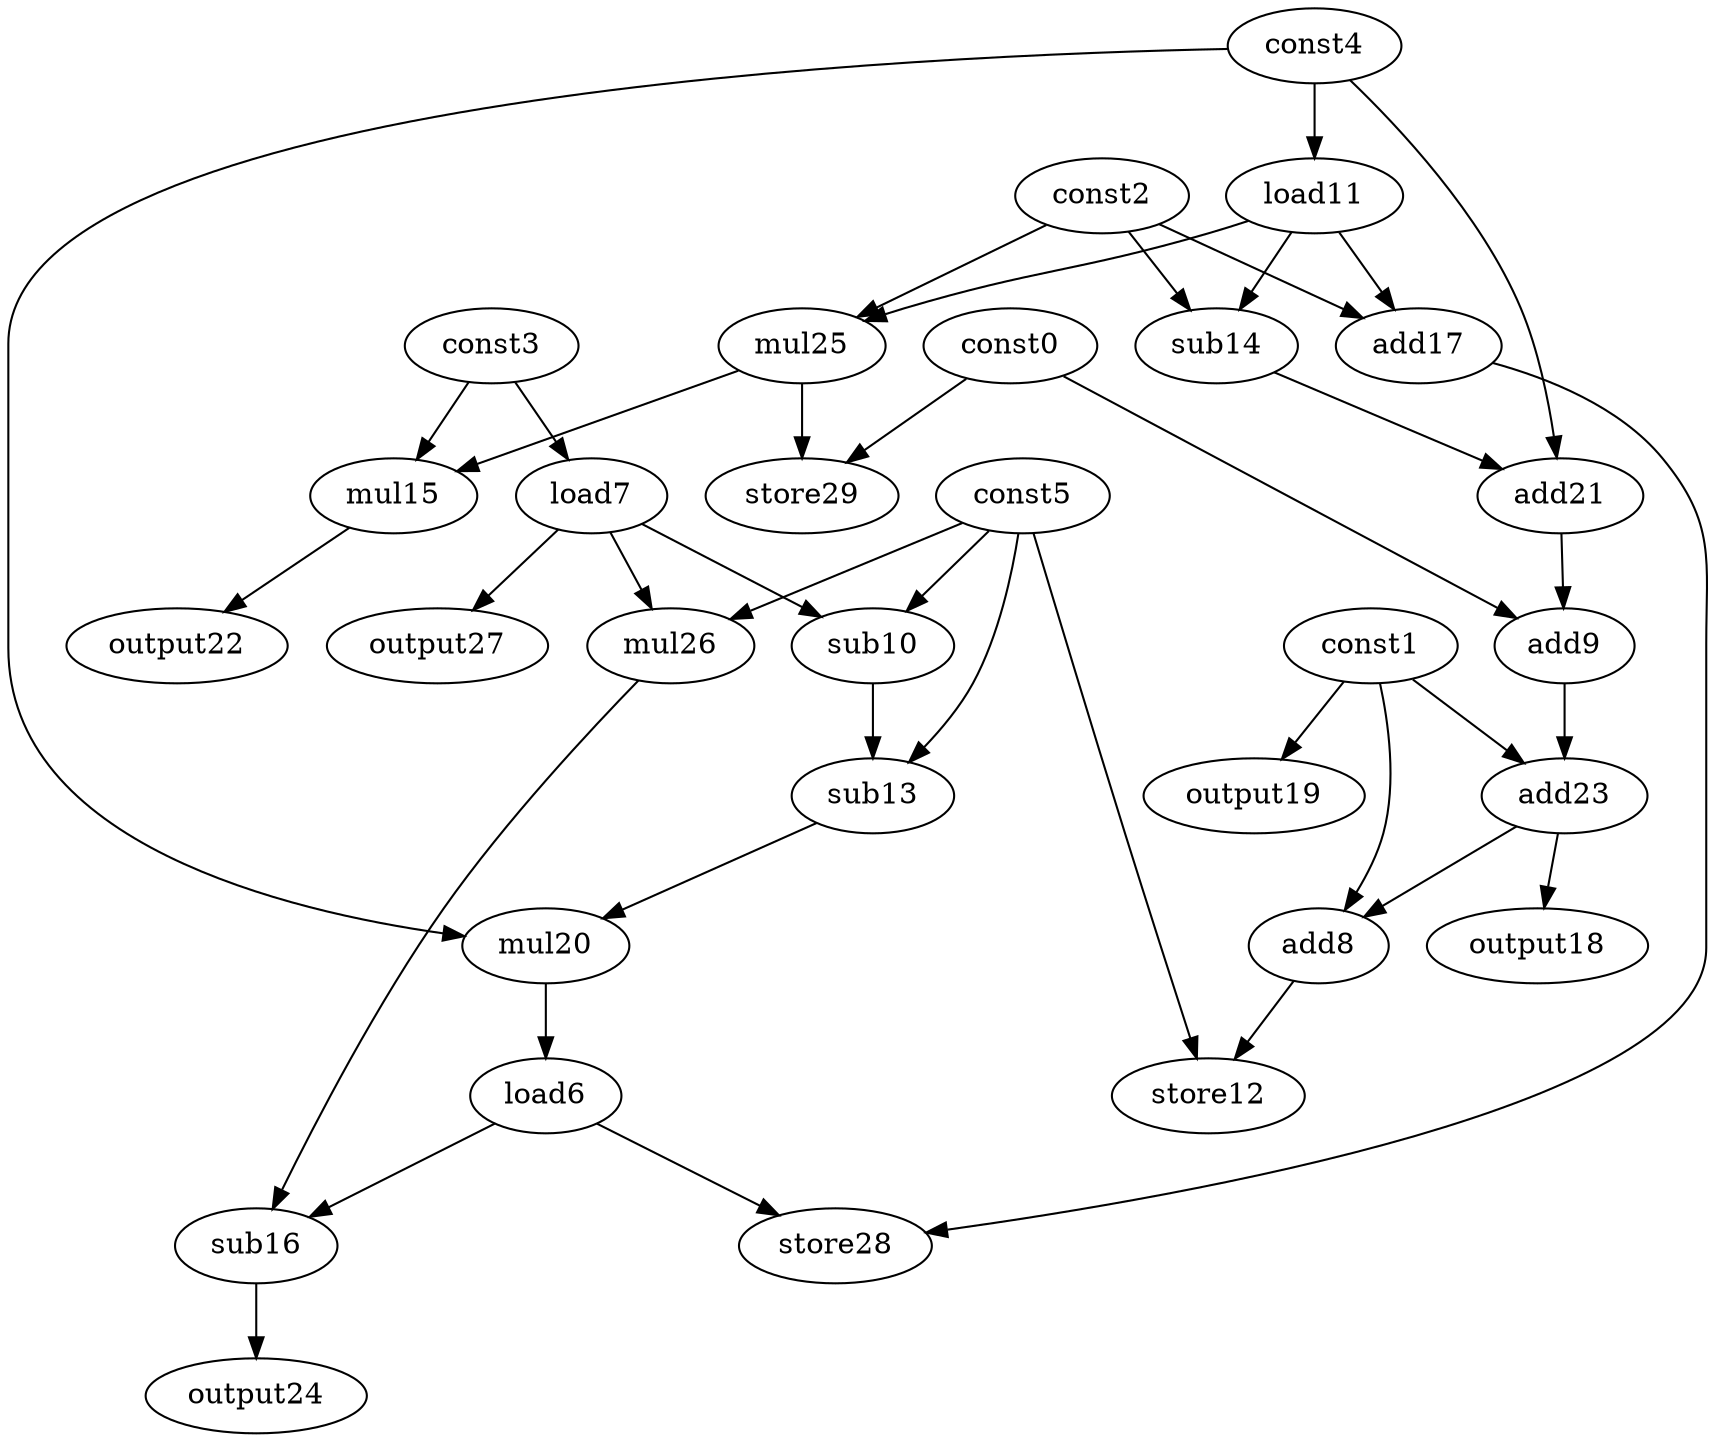 digraph G { 
const0[opcode=const]; 
const1[opcode=const]; 
const2[opcode=const]; 
const3[opcode=const]; 
const4[opcode=const]; 
const5[opcode=const]; 
load6[opcode=load]; 
load7[opcode=load]; 
add8[opcode=add]; 
add9[opcode=add]; 
sub10[opcode=sub]; 
load11[opcode=load]; 
store12[opcode=store]; 
sub13[opcode=sub]; 
sub14[opcode=sub]; 
mul15[opcode=mul]; 
sub16[opcode=sub]; 
add17[opcode=add]; 
output18[opcode=output]; 
output19[opcode=output]; 
mul20[opcode=mul]; 
add21[opcode=add]; 
output22[opcode=output]; 
add23[opcode=add]; 
output24[opcode=output]; 
mul25[opcode=mul]; 
mul26[opcode=mul]; 
output27[opcode=output]; 
store28[opcode=store]; 
store29[opcode=store]; 
const3->load7[operand=0];
const4->load11[operand=0];
const1->output19[operand=0];
const5->sub10[operand=0];
load7->sub10[operand=1];
const2->sub14[operand=0];
load11->sub14[operand=1];
const2->add17[operand=0];
load11->add17[operand=1];
const2->mul25[operand=0];
load11->mul25[operand=1];
const5->mul26[operand=0];
load7->mul26[operand=1];
load7->output27[operand=0];
sub10->sub13[operand=0];
const5->sub13[operand=1];
mul25->mul15[operand=0];
const3->mul15[operand=1];
const4->add21[operand=0];
sub14->add21[operand=1];
const0->store29[operand=0];
mul25->store29[operand=1];
const0->add9[operand=0];
add21->add9[operand=1];
const4->mul20[operand=0];
sub13->mul20[operand=1];
mul15->output22[operand=0];
mul20->load6[operand=0];
add9->add23[operand=0];
const1->add23[operand=1];
const1->add8[operand=0];
add23->add8[operand=1];
mul26->sub16[operand=0];
load6->sub16[operand=1];
add23->output18[operand=0];
add17->store28[operand=0];
load6->store28[operand=1];
add8->store12[operand=0];
const5->store12[operand=1];
sub16->output24[operand=0];
}
